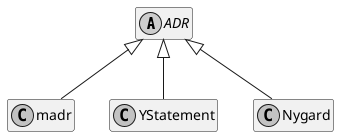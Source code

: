 @startuml
skinparam monochrome true
hide members

abstract class ADR {
}

ADR <|-- madr
class madr {
}


ADR <|-- YStatement
class YStatement {
}

ADR <|-- Nygard
class Nygard {
}
@enduml
